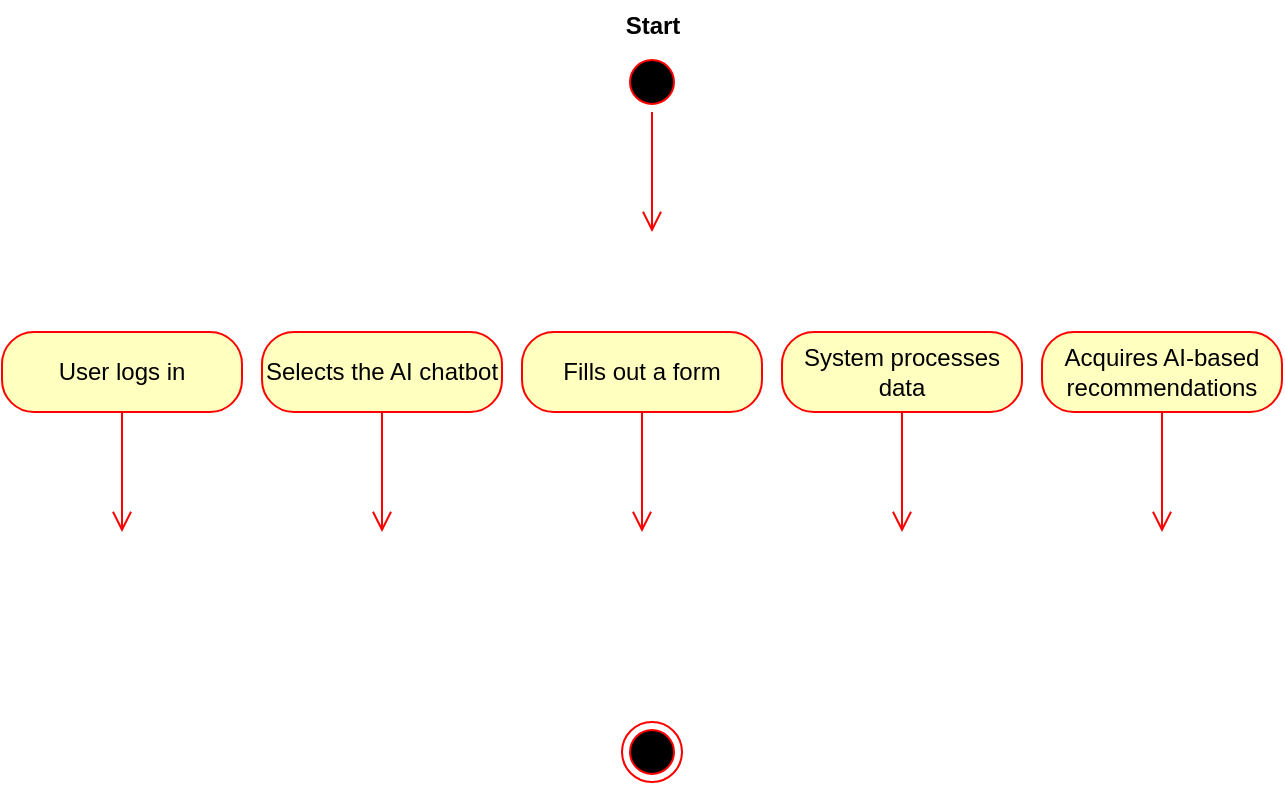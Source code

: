 <mxfile version="27.1.1">
  <diagram name="Page-1" id="KyxQp8voShygl3JnHhZr">
    <mxGraphModel dx="1181" dy="635" grid="1" gridSize="10" guides="1" tooltips="1" connect="1" arrows="1" fold="1" page="1" pageScale="1" pageWidth="850" pageHeight="1100" math="0" shadow="0">
      <root>
        <mxCell id="0" />
        <mxCell id="1" parent="0" />
        <mxCell id="4iAJ_tE6mHnHZplQDNx6-1" value="" style="ellipse;html=1;shape=endState;fillColor=#000000;strokeColor=#ff0000;" vertex="1" parent="1">
          <mxGeometry x="410" y="535" width="30" height="30" as="geometry" />
        </mxCell>
        <mxCell id="4iAJ_tE6mHnHZplQDNx6-2" value="" style="ellipse;html=1;shape=startState;fillColor=#000000;strokeColor=#ff0000;" vertex="1" parent="1">
          <mxGeometry x="410" y="200" width="30" height="30" as="geometry" />
        </mxCell>
        <mxCell id="4iAJ_tE6mHnHZplQDNx6-3" value="" style="edgeStyle=orthogonalEdgeStyle;html=1;verticalAlign=bottom;endArrow=open;endSize=8;strokeColor=#ff0000;rounded=0;" edge="1" source="4iAJ_tE6mHnHZplQDNx6-2" parent="1">
          <mxGeometry relative="1" as="geometry">
            <mxPoint x="425" y="290" as="targetPoint" />
          </mxGeometry>
        </mxCell>
        <mxCell id="4iAJ_tE6mHnHZplQDNx6-5" value="Start" style="text;align=center;fontStyle=1;verticalAlign=middle;spacingLeft=3;spacingRight=3;strokeColor=none;rotatable=0;points=[[0,0.5],[1,0.5]];portConstraint=eastwest;html=1;" vertex="1" parent="1">
          <mxGeometry x="385" y="174" width="80" height="26" as="geometry" />
        </mxCell>
        <mxCell id="4iAJ_tE6mHnHZplQDNx6-6" value="User logs in" style="rounded=1;whiteSpace=wrap;html=1;arcSize=40;fontColor=#000000;fillColor=#ffffc0;strokeColor=#ff0000;" vertex="1" parent="1">
          <mxGeometry x="100" y="340" width="120" height="40" as="geometry" />
        </mxCell>
        <mxCell id="4iAJ_tE6mHnHZplQDNx6-7" value="" style="edgeStyle=orthogonalEdgeStyle;html=1;verticalAlign=bottom;endArrow=open;endSize=8;strokeColor=#ff0000;rounded=0;" edge="1" source="4iAJ_tE6mHnHZplQDNx6-6" parent="1">
          <mxGeometry relative="1" as="geometry">
            <mxPoint x="160" y="440" as="targetPoint" />
          </mxGeometry>
        </mxCell>
        <mxCell id="4iAJ_tE6mHnHZplQDNx6-10" value="Selects the AI chatbot" style="rounded=1;whiteSpace=wrap;html=1;arcSize=40;fontColor=#000000;fillColor=#ffffc0;strokeColor=#ff0000;" vertex="1" parent="1">
          <mxGeometry x="230" y="340" width="120" height="40" as="geometry" />
        </mxCell>
        <mxCell id="4iAJ_tE6mHnHZplQDNx6-11" value="" style="edgeStyle=orthogonalEdgeStyle;html=1;verticalAlign=bottom;endArrow=open;endSize=8;strokeColor=#ff0000;rounded=0;" edge="1" parent="1" source="4iAJ_tE6mHnHZplQDNx6-10">
          <mxGeometry relative="1" as="geometry">
            <mxPoint x="290" y="440" as="targetPoint" />
          </mxGeometry>
        </mxCell>
        <mxCell id="4iAJ_tE6mHnHZplQDNx6-12" value="System processes data" style="rounded=1;whiteSpace=wrap;html=1;arcSize=40;fontColor=#000000;fillColor=#ffffc0;strokeColor=#ff0000;" vertex="1" parent="1">
          <mxGeometry x="490" y="340" width="120" height="40" as="geometry" />
        </mxCell>
        <mxCell id="4iAJ_tE6mHnHZplQDNx6-13" value="" style="edgeStyle=orthogonalEdgeStyle;html=1;verticalAlign=bottom;endArrow=open;endSize=8;strokeColor=#ff0000;rounded=0;" edge="1" parent="1" source="4iAJ_tE6mHnHZplQDNx6-12">
          <mxGeometry relative="1" as="geometry">
            <mxPoint x="550" y="440" as="targetPoint" />
          </mxGeometry>
        </mxCell>
        <mxCell id="4iAJ_tE6mHnHZplQDNx6-14" value="Fills out a form" style="rounded=1;whiteSpace=wrap;html=1;arcSize=40;fontColor=#000000;fillColor=#ffffc0;strokeColor=#ff0000;" vertex="1" parent="1">
          <mxGeometry x="360" y="340" width="120" height="40" as="geometry" />
        </mxCell>
        <mxCell id="4iAJ_tE6mHnHZplQDNx6-15" value="" style="edgeStyle=orthogonalEdgeStyle;html=1;verticalAlign=bottom;endArrow=open;endSize=8;strokeColor=#ff0000;rounded=0;" edge="1" parent="1" source="4iAJ_tE6mHnHZplQDNx6-14">
          <mxGeometry relative="1" as="geometry">
            <mxPoint x="420" y="440" as="targetPoint" />
          </mxGeometry>
        </mxCell>
        <mxCell id="4iAJ_tE6mHnHZplQDNx6-17" value="Acquires AI-based recommendations" style="rounded=1;whiteSpace=wrap;html=1;arcSize=40;fontColor=#000000;fillColor=#ffffc0;strokeColor=#ff0000;" vertex="1" parent="1">
          <mxGeometry x="620" y="340" width="120" height="40" as="geometry" />
        </mxCell>
        <mxCell id="4iAJ_tE6mHnHZplQDNx6-18" value="" style="edgeStyle=orthogonalEdgeStyle;html=1;verticalAlign=bottom;endArrow=open;endSize=8;strokeColor=#ff0000;rounded=0;" edge="1" parent="1" source="4iAJ_tE6mHnHZplQDNx6-17">
          <mxGeometry relative="1" as="geometry">
            <mxPoint x="680" y="440" as="targetPoint" />
          </mxGeometry>
        </mxCell>
      </root>
    </mxGraphModel>
  </diagram>
</mxfile>
